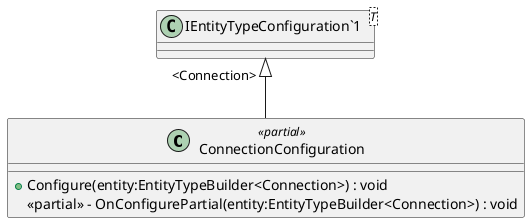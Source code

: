 @startuml
class ConnectionConfiguration <<partial>> {
    + Configure(entity:EntityTypeBuilder<Connection>) : void
    <<partial>> - OnConfigurePartial(entity:EntityTypeBuilder<Connection>) : void
}
class "IEntityTypeConfiguration`1"<T> {
}
"IEntityTypeConfiguration`1" "<Connection>" <|-- ConnectionConfiguration
@enduml

